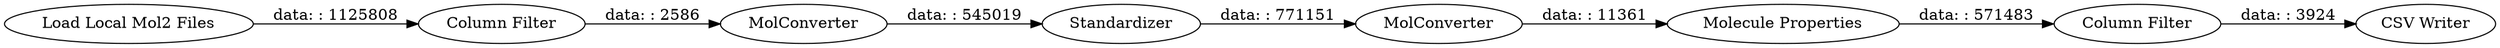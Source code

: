 digraph {
	"-2670661031798315552_154" [label="Load Local Mol2 Files"]
	"-2670661031798315552_201" [label="Column Filter"]
	"-2670661031798315552_200" [label="Molecule Properties"]
	"-2670661031798315552_1575" [label=MolConverter]
	"-2670661031798315552_148" [label=MolConverter]
	"-2670661031798315552_1577" [label=Standardizer]
	"-2670661031798315552_164" [label="Column Filter"]
	"-2670661031798315552_202" [label="CSV Writer"]
	"-2670661031798315552_154" -> "-2670661031798315552_164" [label="data: : 1125808"]
	"-2670661031798315552_1577" -> "-2670661031798315552_1575" [label="data: : 771151"]
	"-2670661031798315552_201" -> "-2670661031798315552_202" [label="data: : 3924"]
	"-2670661031798315552_200" -> "-2670661031798315552_201" [label="data: : 571483"]
	"-2670661031798315552_1575" -> "-2670661031798315552_200" [label="data: : 11361"]
	"-2670661031798315552_164" -> "-2670661031798315552_148" [label="data: : 2586"]
	"-2670661031798315552_148" -> "-2670661031798315552_1577" [label="data: : 545019"]
	rankdir=LR
}
